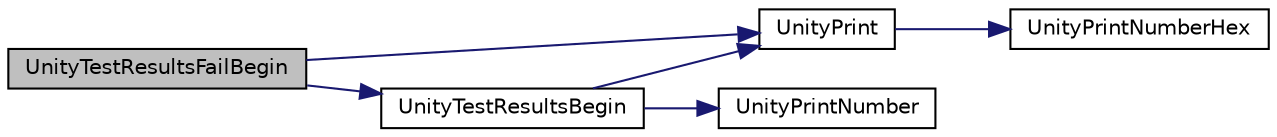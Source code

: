 digraph "UnityTestResultsFailBegin"
{
  edge [fontname="Helvetica",fontsize="10",labelfontname="Helvetica",labelfontsize="10"];
  node [fontname="Helvetica",fontsize="10",shape=record];
  rankdir="LR";
  Node1 [label="UnityTestResultsFailBegin",height=0.2,width=0.4,color="black", fillcolor="grey75", style="filled" fontcolor="black"];
  Node1 -> Node2 [color="midnightblue",fontsize="10",style="solid",fontname="Helvetica"];
  Node2 [label="UnityTestResultsBegin",height=0.2,width=0.4,color="black", fillcolor="white", style="filled",URL="$unity_8cpp.html#a3592c36ac5669c5fb9c115b5746bacc4"];
  Node2 -> Node3 [color="midnightblue",fontsize="10",style="solid",fontname="Helvetica"];
  Node3 [label="UnityPrint",height=0.2,width=0.4,color="black", fillcolor="white", style="filled",URL="$unity_8cpp.html#accff2eb4cfd0273e8ad62c37639d3e3c"];
  Node3 -> Node4 [color="midnightblue",fontsize="10",style="solid",fontname="Helvetica"];
  Node4 [label="UnityPrintNumberHex",height=0.2,width=0.4,color="black", fillcolor="white", style="filled",URL="$unity_8cpp.html#ae7690e1ec1db8aa92757c997b27c71e9"];
  Node2 -> Node5 [color="midnightblue",fontsize="10",style="solid",fontname="Helvetica"];
  Node5 [label="UnityPrintNumber",height=0.2,width=0.4,color="black", fillcolor="white", style="filled",URL="$unity_8cpp.html#af75b03ae890cb5b0a63e3dc5352724c1",tooltip="basically do an itoa using as little ram as possible"];
  Node1 -> Node3 [color="midnightblue",fontsize="10",style="solid",fontname="Helvetica"];
}
